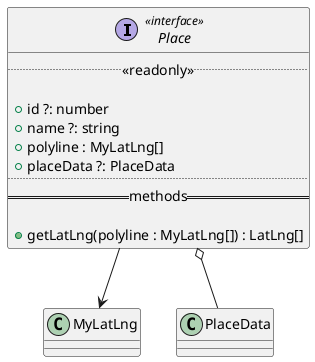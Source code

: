 @startuml Place Diagram
interface Place <<interface>> {
  ..<<readonly>>..

  + id ?: number
  + name ?: string
  + polyline : MyLatLng[]
  + placeData ?: PlaceData
  ....
  == methods ==

  + getLatLng(polyline : MyLatLng[]) : LatLng[]
}

Place --> MyLatLng
Place o-- PlaceData

/'
' if you decomment this part it will no longer appear within the package
' leaflet, this part has already been moved to the main file, it's here
' just to remember it
'/
' Place ..> LatLng
@enduml
